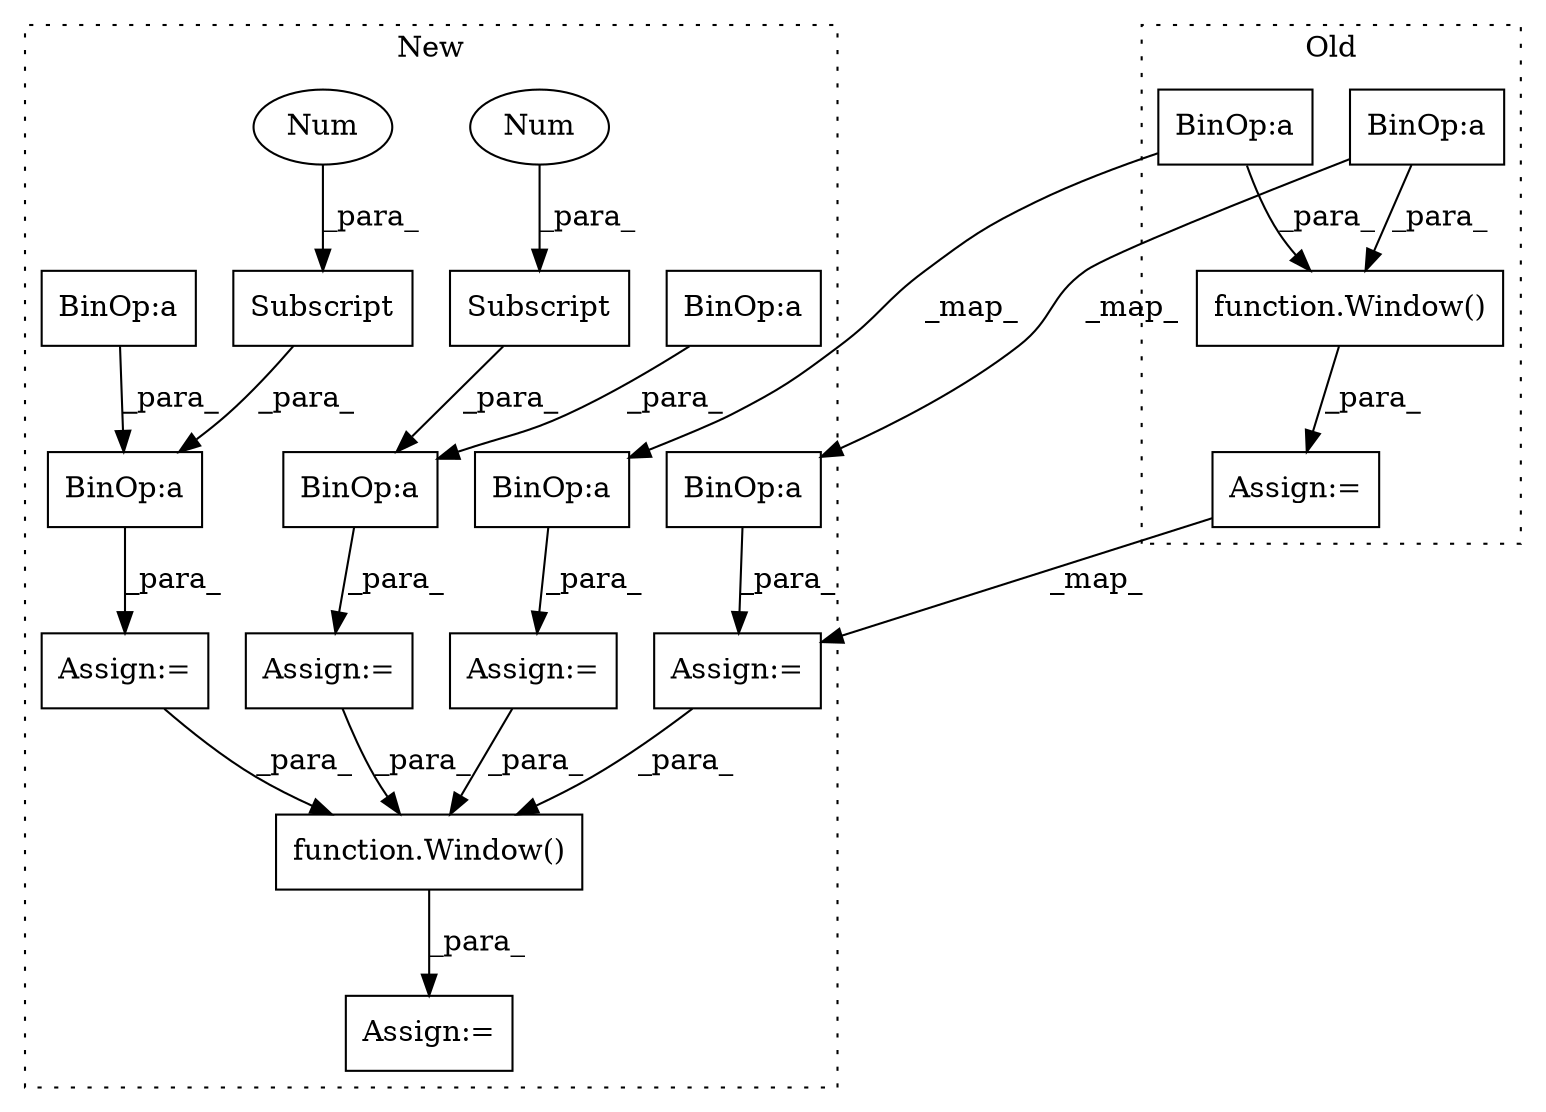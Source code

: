 digraph G {
subgraph cluster0 {
1 [label="function.Window()" a="75" s="4026,4118" l="20,10" shape="box"];
9 [label="BinOp:a" a="82" s="4105" l="3" shape="box"];
11 [label="BinOp:a" a="82" s="4080" l="3" shape="box"];
19 [label="Assign:=" a="68" s="4023" l="3" shape="box"];
label = "Old";
style="dotted";
}
subgraph cluster1 {
2 [label="Subscript" a="63" s="4491,0" l="10,0" shape="box"];
3 [label="BinOp:a" a="82" s="4487" l="4" shape="box"];
4 [label="function.Window()" a="75" s="4713,4751" l="7,1" shape="box"];
5 [label="BinOp:a" a="82" s="4468" l="3" shape="box"];
6 [label="BinOp:a" a="82" s="4564" l="4" shape="box"];
7 [label="BinOp:a" a="82" s="4543" l="3" shape="box"];
8 [label="Subscript" a="63" s="4568,0" l="10,0" shape="box"];
10 [label="BinOp:a" a="82" s="4670" l="3" shape="box"];
12 [label="BinOp:a" a="82" s="4617" l="3" shape="box"];
13 [label="Num" a="76" s="4499" l="1" shape="ellipse"];
14 [label="Num" a="76" s="4576" l="1" shape="ellipse"];
15 [label="Assign:=" a="68" s="4529" l="3" shape="box"];
16 [label="Assign:=" a="68" s="4657" l="3" shape="box"];
17 [label="Assign:=" a="68" s="4710" l="3" shape="box"];
18 [label="Assign:=" a="68" s="4454" l="3" shape="box"];
20 [label="Assign:=" a="68" s="4604" l="3" shape="box"];
label = "New";
style="dotted";
}
1 -> 19 [label="_para_"];
2 -> 3 [label="_para_"];
3 -> 18 [label="_para_"];
4 -> 17 [label="_para_"];
5 -> 3 [label="_para_"];
6 -> 15 [label="_para_"];
7 -> 6 [label="_para_"];
8 -> 6 [label="_para_"];
9 -> 10 [label="_map_"];
9 -> 1 [label="_para_"];
10 -> 16 [label="_para_"];
11 -> 1 [label="_para_"];
11 -> 12 [label="_map_"];
12 -> 20 [label="_para_"];
13 -> 2 [label="_para_"];
14 -> 8 [label="_para_"];
15 -> 4 [label="_para_"];
16 -> 4 [label="_para_"];
18 -> 4 [label="_para_"];
19 -> 20 [label="_map_"];
20 -> 4 [label="_para_"];
}